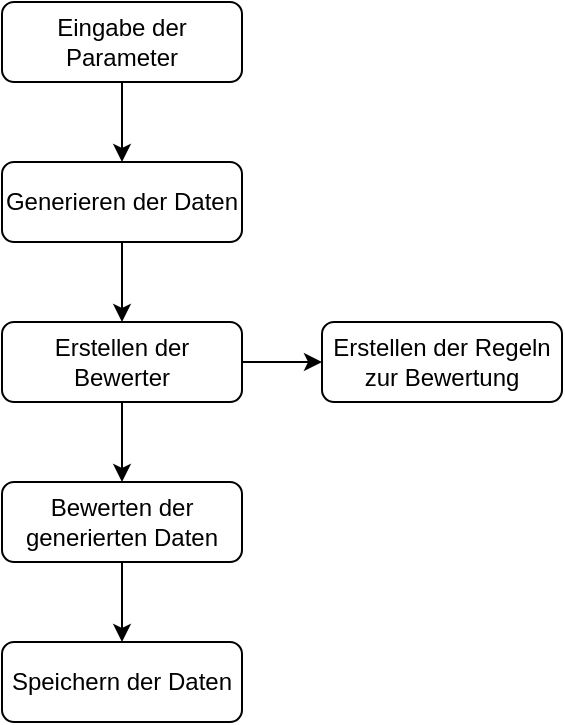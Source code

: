 <mxfile version="18.0.2" type="device"><diagram id="C5RBs43oDa-KdzZeNtuy" name="Page-1"><mxGraphModel dx="1422" dy="794" grid="1" gridSize="10" guides="1" tooltips="1" connect="1" arrows="1" fold="1" page="1" pageScale="1" pageWidth="827" pageHeight="1169" math="0" shadow="0"><root><mxCell id="WIyWlLk6GJQsqaUBKTNV-0"/><mxCell id="WIyWlLk6GJQsqaUBKTNV-1" parent="WIyWlLk6GJQsqaUBKTNV-0"/><mxCell id="9Htkb0wkA6JhysAgAECo-1" value="" style="edgeStyle=orthogonalEdgeStyle;rounded=0;orthogonalLoop=1;jettySize=auto;html=1;" edge="1" parent="WIyWlLk6GJQsqaUBKTNV-1" source="WIyWlLk6GJQsqaUBKTNV-3" target="9Htkb0wkA6JhysAgAECo-0"><mxGeometry relative="1" as="geometry"/></mxCell><mxCell id="WIyWlLk6GJQsqaUBKTNV-3" value="Eingabe der Parameter" style="rounded=1;whiteSpace=wrap;html=1;fontSize=12;glass=0;strokeWidth=1;shadow=0;" parent="WIyWlLk6GJQsqaUBKTNV-1" vertex="1"><mxGeometry x="160" y="80" width="120" height="40" as="geometry"/></mxCell><mxCell id="9Htkb0wkA6JhysAgAECo-5" value="" style="edgeStyle=orthogonalEdgeStyle;rounded=0;orthogonalLoop=1;jettySize=auto;html=1;" edge="1" parent="WIyWlLk6GJQsqaUBKTNV-1" source="9Htkb0wkA6JhysAgAECo-0" target="9Htkb0wkA6JhysAgAECo-4"><mxGeometry relative="1" as="geometry"/></mxCell><mxCell id="9Htkb0wkA6JhysAgAECo-0" value="Generieren der Daten" style="rounded=1;whiteSpace=wrap;html=1;fontSize=12;glass=0;strokeWidth=1;shadow=0;" vertex="1" parent="WIyWlLk6GJQsqaUBKTNV-1"><mxGeometry x="160" y="160" width="120" height="40" as="geometry"/></mxCell><mxCell id="9Htkb0wkA6JhysAgAECo-7" value="" style="edgeStyle=orthogonalEdgeStyle;rounded=0;orthogonalLoop=1;jettySize=auto;html=1;" edge="1" parent="WIyWlLk6GJQsqaUBKTNV-1" source="9Htkb0wkA6JhysAgAECo-4" target="9Htkb0wkA6JhysAgAECo-6"><mxGeometry relative="1" as="geometry"/></mxCell><mxCell id="9Htkb0wkA6JhysAgAECo-9" value="" style="edgeStyle=orthogonalEdgeStyle;rounded=0;orthogonalLoop=1;jettySize=auto;html=1;" edge="1" parent="WIyWlLk6GJQsqaUBKTNV-1" source="9Htkb0wkA6JhysAgAECo-4" target="9Htkb0wkA6JhysAgAECo-8"><mxGeometry relative="1" as="geometry"/></mxCell><mxCell id="9Htkb0wkA6JhysAgAECo-4" value="Erstellen der Bewerter" style="rounded=1;whiteSpace=wrap;html=1;fontSize=12;glass=0;strokeWidth=1;shadow=0;" vertex="1" parent="WIyWlLk6GJQsqaUBKTNV-1"><mxGeometry x="160" y="240" width="120" height="40" as="geometry"/></mxCell><mxCell id="9Htkb0wkA6JhysAgAECo-6" value="Erstellen der Regeln zur Bewertung" style="rounded=1;whiteSpace=wrap;html=1;fontSize=12;glass=0;strokeWidth=1;shadow=0;" vertex="1" parent="WIyWlLk6GJQsqaUBKTNV-1"><mxGeometry x="320" y="240" width="120" height="40" as="geometry"/></mxCell><mxCell id="9Htkb0wkA6JhysAgAECo-11" value="" style="edgeStyle=orthogonalEdgeStyle;rounded=0;orthogonalLoop=1;jettySize=auto;html=1;" edge="1" parent="WIyWlLk6GJQsqaUBKTNV-1" source="9Htkb0wkA6JhysAgAECo-8" target="9Htkb0wkA6JhysAgAECo-10"><mxGeometry relative="1" as="geometry"/></mxCell><mxCell id="9Htkb0wkA6JhysAgAECo-8" value="Bewerten der generierten Daten" style="rounded=1;whiteSpace=wrap;html=1;fontSize=12;glass=0;strokeWidth=1;shadow=0;" vertex="1" parent="WIyWlLk6GJQsqaUBKTNV-1"><mxGeometry x="160" y="320" width="120" height="40" as="geometry"/></mxCell><mxCell id="9Htkb0wkA6JhysAgAECo-10" value="Speichern der Daten" style="rounded=1;whiteSpace=wrap;html=1;fontSize=12;glass=0;strokeWidth=1;shadow=0;" vertex="1" parent="WIyWlLk6GJQsqaUBKTNV-1"><mxGeometry x="160" y="400" width="120" height="40" as="geometry"/></mxCell></root></mxGraphModel></diagram></mxfile>